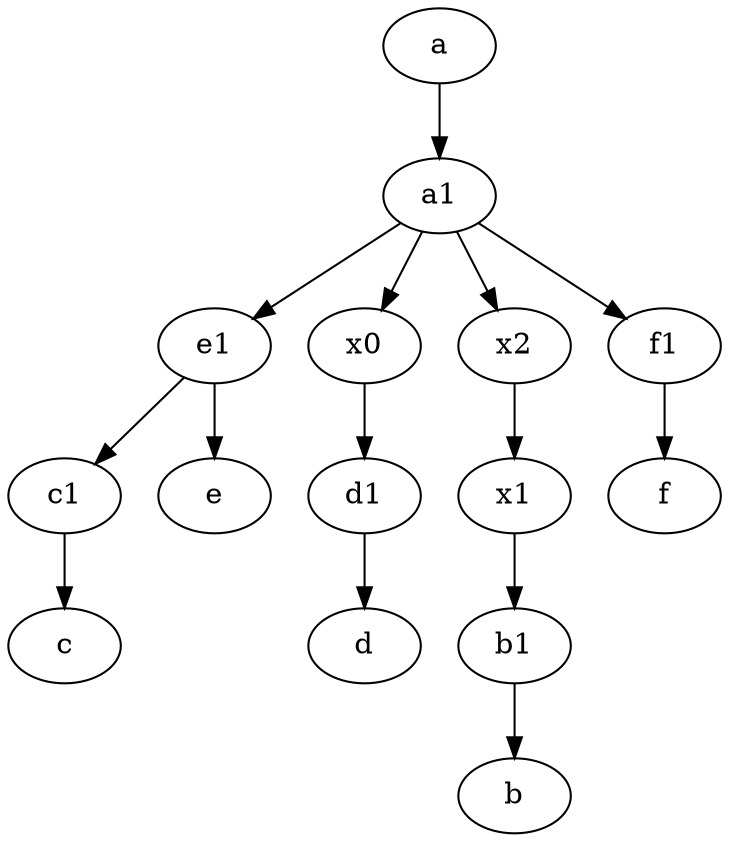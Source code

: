 digraph  {
	a [pos="40,10!"];
	b1 [pos="45,20!"];
	a1 [pos="40,15!"];
	d1 [pos="25,30!"];
	e1 [pos="25,45!"];
	x0;
	x2;
	x1;
	f1;
	c1 [pos="30,15!"];
	e1 -> e;
	f1 -> f;
	a -> a1;
	b1 -> b;
	a1 -> e1;
	c1 -> c;
	x0 -> d1;
	d1 -> d;
	x1 -> b1;
	x2 -> x1;
	e1 -> c1;
	a1 -> x0;
	a1 -> x2;
	a1 -> f1;

	}